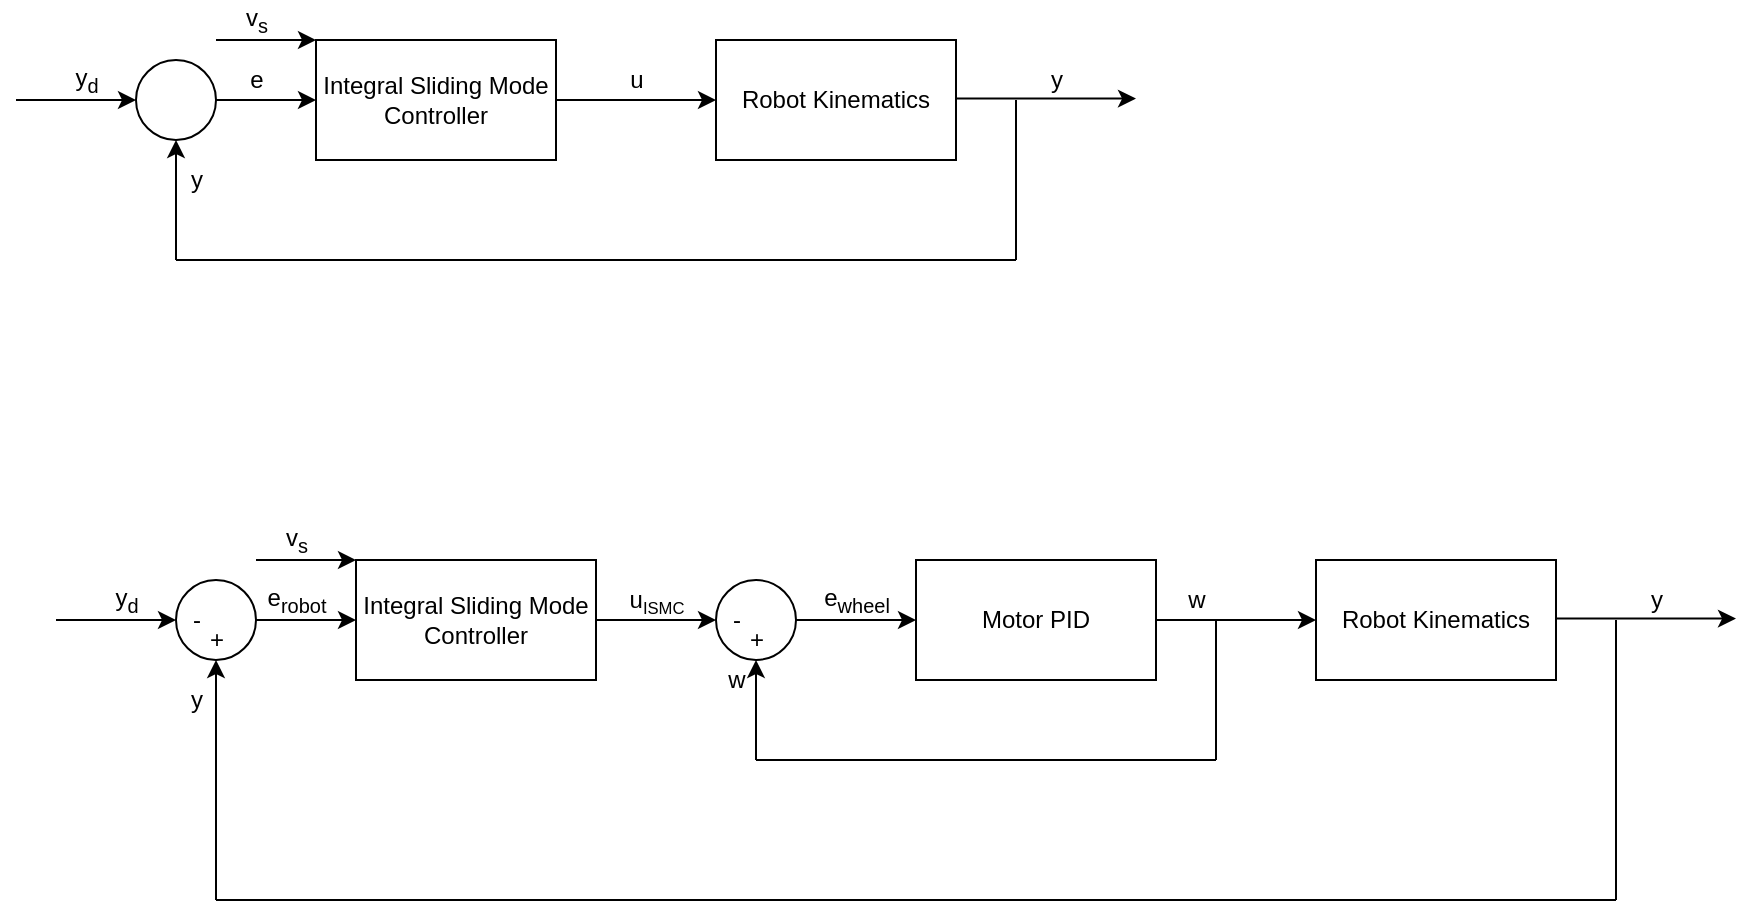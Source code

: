 <mxfile version="13.0.9" type="device"><diagram id="6ajPl4NK1l7oslNk8Cba" name="Page-1"><mxGraphModel dx="809" dy="886" grid="1" gridSize="10" guides="1" tooltips="1" connect="1" arrows="1" fold="1" page="1" pageScale="1" pageWidth="850" pageHeight="1100" math="0" shadow="0"><root><mxCell id="0"/><mxCell id="1" parent="0"/><mxCell id="7jX5mOMZbya3MVLs6rFp-17" style="edgeStyle=orthogonalEdgeStyle;rounded=0;orthogonalLoop=1;jettySize=auto;html=1;entryX=0;entryY=0.5;entryDx=0;entryDy=0;" edge="1" parent="1" source="7jX5mOMZbya3MVLs6rFp-2" target="7jX5mOMZbya3MVLs6rFp-3"><mxGeometry relative="1" as="geometry"><mxPoint x="460" y="140" as="targetPoint"/></mxGeometry></mxCell><mxCell id="7jX5mOMZbya3MVLs6rFp-2" value="Integral Sliding Mode Controller" style="rounded=0;whiteSpace=wrap;html=1;" vertex="1" parent="1"><mxGeometry x="270" y="110" width="120" height="60" as="geometry"/></mxCell><mxCell id="7jX5mOMZbya3MVLs6rFp-3" value="Robot Kinematics" style="rounded=0;whiteSpace=wrap;html=1;" vertex="1" parent="1"><mxGeometry x="470" y="110" width="120" height="60" as="geometry"/></mxCell><mxCell id="7jX5mOMZbya3MVLs6rFp-4" value="" style="ellipse;whiteSpace=wrap;html=1;aspect=fixed;" vertex="1" parent="1"><mxGeometry x="180" y="120" width="40" height="40" as="geometry"/></mxCell><mxCell id="7jX5mOMZbya3MVLs6rFp-5" value="" style="endArrow=classic;html=1;entryX=0;entryY=0.5;entryDx=0;entryDy=0;" edge="1" parent="1" target="7jX5mOMZbya3MVLs6rFp-2"><mxGeometry width="50" height="50" relative="1" as="geometry"><mxPoint x="220" y="140" as="sourcePoint"/><mxPoint x="270" y="90" as="targetPoint"/></mxGeometry></mxCell><mxCell id="7jX5mOMZbya3MVLs6rFp-8" value="" style="endArrow=classic;html=1;" edge="1" parent="1"><mxGeometry width="50" height="50" relative="1" as="geometry"><mxPoint x="120" y="140" as="sourcePoint"/><mxPoint x="180" y="140" as="targetPoint"/></mxGeometry></mxCell><mxCell id="7jX5mOMZbya3MVLs6rFp-9" value="" style="endArrow=classic;html=1;" edge="1" parent="1"><mxGeometry width="50" height="50" relative="1" as="geometry"><mxPoint x="590" y="139.31" as="sourcePoint"/><mxPoint x="680" y="139.31" as="targetPoint"/></mxGeometry></mxCell><mxCell id="7jX5mOMZbya3MVLs6rFp-10" value="" style="endArrow=classic;html=1;" edge="1" parent="1"><mxGeometry width="50" height="50" relative="1" as="geometry"><mxPoint x="200" y="220" as="sourcePoint"/><mxPoint x="200" y="160" as="targetPoint"/></mxGeometry></mxCell><mxCell id="7jX5mOMZbya3MVLs6rFp-11" value="" style="endArrow=none;html=1;" edge="1" parent="1"><mxGeometry width="50" height="50" relative="1" as="geometry"><mxPoint x="200" y="220" as="sourcePoint"/><mxPoint x="620" y="220" as="targetPoint"/></mxGeometry></mxCell><mxCell id="7jX5mOMZbya3MVLs6rFp-12" value="y" style="text;html=1;align=center;verticalAlign=middle;resizable=0;points=[];autosize=1;" vertex="1" parent="1"><mxGeometry x="200" y="170" width="20" height="20" as="geometry"/></mxCell><mxCell id="7jX5mOMZbya3MVLs6rFp-13" value="y&lt;sub&gt;d&lt;/sub&gt;" style="text;html=1;align=center;verticalAlign=middle;resizable=0;points=[];autosize=1;" vertex="1" parent="1"><mxGeometry x="140" y="120" width="30" height="20" as="geometry"/></mxCell><mxCell id="7jX5mOMZbya3MVLs6rFp-14" value="e" style="text;html=1;align=center;verticalAlign=middle;resizable=0;points=[];autosize=1;" vertex="1" parent="1"><mxGeometry x="230" y="120" width="20" height="20" as="geometry"/></mxCell><mxCell id="7jX5mOMZbya3MVLs6rFp-15" value="" style="endArrow=none;html=1;" edge="1" parent="1"><mxGeometry width="50" height="50" relative="1" as="geometry"><mxPoint x="620" y="220" as="sourcePoint"/><mxPoint x="620" y="140" as="targetPoint"/></mxGeometry></mxCell><mxCell id="7jX5mOMZbya3MVLs6rFp-16" value="u" style="text;html=1;align=center;verticalAlign=middle;resizable=0;points=[];autosize=1;" vertex="1" parent="1"><mxGeometry x="420" y="120" width="20" height="20" as="geometry"/></mxCell><mxCell id="7jX5mOMZbya3MVLs6rFp-18" value="y" style="text;html=1;align=center;verticalAlign=middle;resizable=0;points=[];autosize=1;" vertex="1" parent="1"><mxGeometry x="630" y="120" width="20" height="20" as="geometry"/></mxCell><mxCell id="7jX5mOMZbya3MVLs6rFp-19" value="" style="endArrow=classic;html=1;" edge="1" parent="1"><mxGeometry width="50" height="50" relative="1" as="geometry"><mxPoint x="220" y="110" as="sourcePoint"/><mxPoint x="270" y="110" as="targetPoint"/></mxGeometry></mxCell><mxCell id="7jX5mOMZbya3MVLs6rFp-20" value="v&lt;sub&gt;s&lt;/sub&gt;" style="text;html=1;align=center;verticalAlign=middle;resizable=0;points=[];autosize=1;" vertex="1" parent="1"><mxGeometry x="225" y="90" width="30" height="20" as="geometry"/></mxCell><mxCell id="7jX5mOMZbya3MVLs6rFp-21" style="edgeStyle=orthogonalEdgeStyle;rounded=0;orthogonalLoop=1;jettySize=auto;html=1;" edge="1" parent="1" source="7jX5mOMZbya3MVLs6rFp-22"><mxGeometry relative="1" as="geometry"><mxPoint x="470" y="400" as="targetPoint"/></mxGeometry></mxCell><mxCell id="7jX5mOMZbya3MVLs6rFp-22" value="Integral Sliding Mode Controller" style="rounded=0;whiteSpace=wrap;html=1;" vertex="1" parent="1"><mxGeometry x="290" y="370" width="120" height="60" as="geometry"/></mxCell><mxCell id="7jX5mOMZbya3MVLs6rFp-23" value="Robot Kinematics" style="rounded=0;whiteSpace=wrap;html=1;" vertex="1" parent="1"><mxGeometry x="770" y="370" width="120" height="60" as="geometry"/></mxCell><mxCell id="7jX5mOMZbya3MVLs6rFp-24" value="" style="ellipse;whiteSpace=wrap;html=1;aspect=fixed;" vertex="1" parent="1"><mxGeometry x="200" y="380" width="40" height="40" as="geometry"/></mxCell><mxCell id="7jX5mOMZbya3MVLs6rFp-25" value="" style="endArrow=classic;html=1;entryX=0;entryY=0.5;entryDx=0;entryDy=0;" edge="1" parent="1" target="7jX5mOMZbya3MVLs6rFp-22"><mxGeometry width="50" height="50" relative="1" as="geometry"><mxPoint x="240" y="400" as="sourcePoint"/><mxPoint x="290" y="350" as="targetPoint"/></mxGeometry></mxCell><mxCell id="7jX5mOMZbya3MVLs6rFp-26" value="" style="endArrow=classic;html=1;" edge="1" parent="1"><mxGeometry width="50" height="50" relative="1" as="geometry"><mxPoint x="140" y="400" as="sourcePoint"/><mxPoint x="200" y="400" as="targetPoint"/></mxGeometry></mxCell><mxCell id="7jX5mOMZbya3MVLs6rFp-27" value="" style="endArrow=classic;html=1;" edge="1" parent="1"><mxGeometry width="50" height="50" relative="1" as="geometry"><mxPoint x="890" y="399.31" as="sourcePoint"/><mxPoint x="980" y="399.31" as="targetPoint"/></mxGeometry></mxCell><mxCell id="7jX5mOMZbya3MVLs6rFp-28" value="" style="endArrow=classic;html=1;" edge="1" parent="1"><mxGeometry width="50" height="50" relative="1" as="geometry"><mxPoint x="220" y="540" as="sourcePoint"/><mxPoint x="220" y="420" as="targetPoint"/></mxGeometry></mxCell><mxCell id="7jX5mOMZbya3MVLs6rFp-29" value="" style="endArrow=none;html=1;" edge="1" parent="1"><mxGeometry width="50" height="50" relative="1" as="geometry"><mxPoint x="220" y="540" as="sourcePoint"/><mxPoint x="920" y="540" as="targetPoint"/></mxGeometry></mxCell><mxCell id="7jX5mOMZbya3MVLs6rFp-30" value="y" style="text;html=1;align=center;verticalAlign=middle;resizable=0;points=[];autosize=1;" vertex="1" parent="1"><mxGeometry x="200" y="430" width="20" height="20" as="geometry"/></mxCell><mxCell id="7jX5mOMZbya3MVLs6rFp-31" value="y&lt;sub&gt;d&lt;/sub&gt;" style="text;html=1;align=center;verticalAlign=middle;resizable=0;points=[];autosize=1;" vertex="1" parent="1"><mxGeometry x="160" y="380" width="30" height="20" as="geometry"/></mxCell><mxCell id="7jX5mOMZbya3MVLs6rFp-32" value="e&lt;sub&gt;robot&lt;/sub&gt;" style="text;html=1;align=center;verticalAlign=middle;resizable=0;points=[];autosize=1;" vertex="1" parent="1"><mxGeometry x="240" y="380" width="40" height="20" as="geometry"/></mxCell><mxCell id="7jX5mOMZbya3MVLs6rFp-33" value="" style="endArrow=none;html=1;" edge="1" parent="1"><mxGeometry width="50" height="50" relative="1" as="geometry"><mxPoint x="920" y="540" as="sourcePoint"/><mxPoint x="920" y="400" as="targetPoint"/></mxGeometry></mxCell><mxCell id="7jX5mOMZbya3MVLs6rFp-34" value="u&lt;span style=&quot;font-size: 10px&quot;&gt;&lt;sub&gt;ISMC&lt;/sub&gt;&lt;/span&gt;" style="text;html=1;align=center;verticalAlign=middle;resizable=0;points=[];autosize=1;" vertex="1" parent="1"><mxGeometry x="420" y="380" width="40" height="20" as="geometry"/></mxCell><mxCell id="7jX5mOMZbya3MVLs6rFp-35" value="y" style="text;html=1;align=center;verticalAlign=middle;resizable=0;points=[];autosize=1;" vertex="1" parent="1"><mxGeometry x="930" y="380" width="20" height="20" as="geometry"/></mxCell><mxCell id="7jX5mOMZbya3MVLs6rFp-36" value="" style="endArrow=classic;html=1;" edge="1" parent="1"><mxGeometry width="50" height="50" relative="1" as="geometry"><mxPoint x="240" y="370" as="sourcePoint"/><mxPoint x="290" y="370" as="targetPoint"/></mxGeometry></mxCell><mxCell id="7jX5mOMZbya3MVLs6rFp-37" value="v&lt;sub&gt;s&lt;/sub&gt;" style="text;html=1;align=center;verticalAlign=middle;resizable=0;points=[];autosize=1;" vertex="1" parent="1"><mxGeometry x="245" y="350" width="30" height="20" as="geometry"/></mxCell><mxCell id="7jX5mOMZbya3MVLs6rFp-47" value="" style="edgeStyle=orthogonalEdgeStyle;rounded=0;orthogonalLoop=1;jettySize=auto;html=1;" edge="1" parent="1" source="7jX5mOMZbya3MVLs6rFp-38"><mxGeometry relative="1" as="geometry"><mxPoint x="770" y="400" as="targetPoint"/></mxGeometry></mxCell><mxCell id="7jX5mOMZbya3MVLs6rFp-38" value="Motor PID" style="rounded=0;whiteSpace=wrap;html=1;" vertex="1" parent="1"><mxGeometry x="570" y="370" width="120" height="60" as="geometry"/></mxCell><mxCell id="7jX5mOMZbya3MVLs6rFp-44" style="edgeStyle=orthogonalEdgeStyle;rounded=0;orthogonalLoop=1;jettySize=auto;html=1;entryX=0;entryY=0.5;entryDx=0;entryDy=0;" edge="1" parent="1" source="7jX5mOMZbya3MVLs6rFp-39" target="7jX5mOMZbya3MVLs6rFp-38"><mxGeometry relative="1" as="geometry"/></mxCell><mxCell id="7jX5mOMZbya3MVLs6rFp-39" value="" style="ellipse;whiteSpace=wrap;html=1;aspect=fixed;" vertex="1" parent="1"><mxGeometry x="470" y="380" width="40" height="40" as="geometry"/></mxCell><mxCell id="7jX5mOMZbya3MVLs6rFp-40" value="+" style="text;html=1;align=center;verticalAlign=middle;resizable=0;points=[];autosize=1;" vertex="1" parent="1"><mxGeometry x="210" y="400" width="20" height="20" as="geometry"/></mxCell><mxCell id="7jX5mOMZbya3MVLs6rFp-41" value="-" style="text;html=1;align=center;verticalAlign=middle;resizable=0;points=[];autosize=1;" vertex="1" parent="1"><mxGeometry x="200" y="390" width="20" height="20" as="geometry"/></mxCell><mxCell id="7jX5mOMZbya3MVLs6rFp-42" value="-" style="text;html=1;align=center;verticalAlign=middle;resizable=0;points=[];autosize=1;" vertex="1" parent="1"><mxGeometry x="470" y="390" width="20" height="20" as="geometry"/></mxCell><mxCell id="7jX5mOMZbya3MVLs6rFp-43" value="+" style="text;html=1;align=center;verticalAlign=middle;resizable=0;points=[];autosize=1;" vertex="1" parent="1"><mxGeometry x="480" y="400" width="20" height="20" as="geometry"/></mxCell><mxCell id="7jX5mOMZbya3MVLs6rFp-45" value="e&lt;sub&gt;wheel&lt;/sub&gt;" style="text;html=1;align=center;verticalAlign=middle;resizable=0;points=[];autosize=1;" vertex="1" parent="1"><mxGeometry x="515" y="380" width="50" height="20" as="geometry"/></mxCell><mxCell id="7jX5mOMZbya3MVLs6rFp-48" value="" style="endArrow=none;html=1;" edge="1" parent="1"><mxGeometry width="50" height="50" relative="1" as="geometry"><mxPoint x="720" y="470" as="sourcePoint"/><mxPoint x="720" y="400" as="targetPoint"/></mxGeometry></mxCell><mxCell id="7jX5mOMZbya3MVLs6rFp-49" value="" style="endArrow=none;html=1;" edge="1" parent="1"><mxGeometry width="50" height="50" relative="1" as="geometry"><mxPoint x="490" y="470" as="sourcePoint"/><mxPoint x="720" y="470" as="targetPoint"/></mxGeometry></mxCell><mxCell id="7jX5mOMZbya3MVLs6rFp-50" value="" style="endArrow=classic;html=1;" edge="1" parent="1" target="7jX5mOMZbya3MVLs6rFp-43"><mxGeometry width="50" height="50" relative="1" as="geometry"><mxPoint x="490" y="470" as="sourcePoint"/><mxPoint x="540" y="400" as="targetPoint"/></mxGeometry></mxCell><mxCell id="7jX5mOMZbya3MVLs6rFp-51" value="w" style="text;html=1;align=center;verticalAlign=middle;resizable=0;points=[];autosize=1;" vertex="1" parent="1"><mxGeometry x="700" y="380" width="20" height="20" as="geometry"/></mxCell><mxCell id="7jX5mOMZbya3MVLs6rFp-52" value="w" style="text;html=1;align=center;verticalAlign=middle;resizable=0;points=[];autosize=1;" vertex="1" parent="1"><mxGeometry x="470" y="420" width="20" height="20" as="geometry"/></mxCell></root></mxGraphModel></diagram></mxfile>